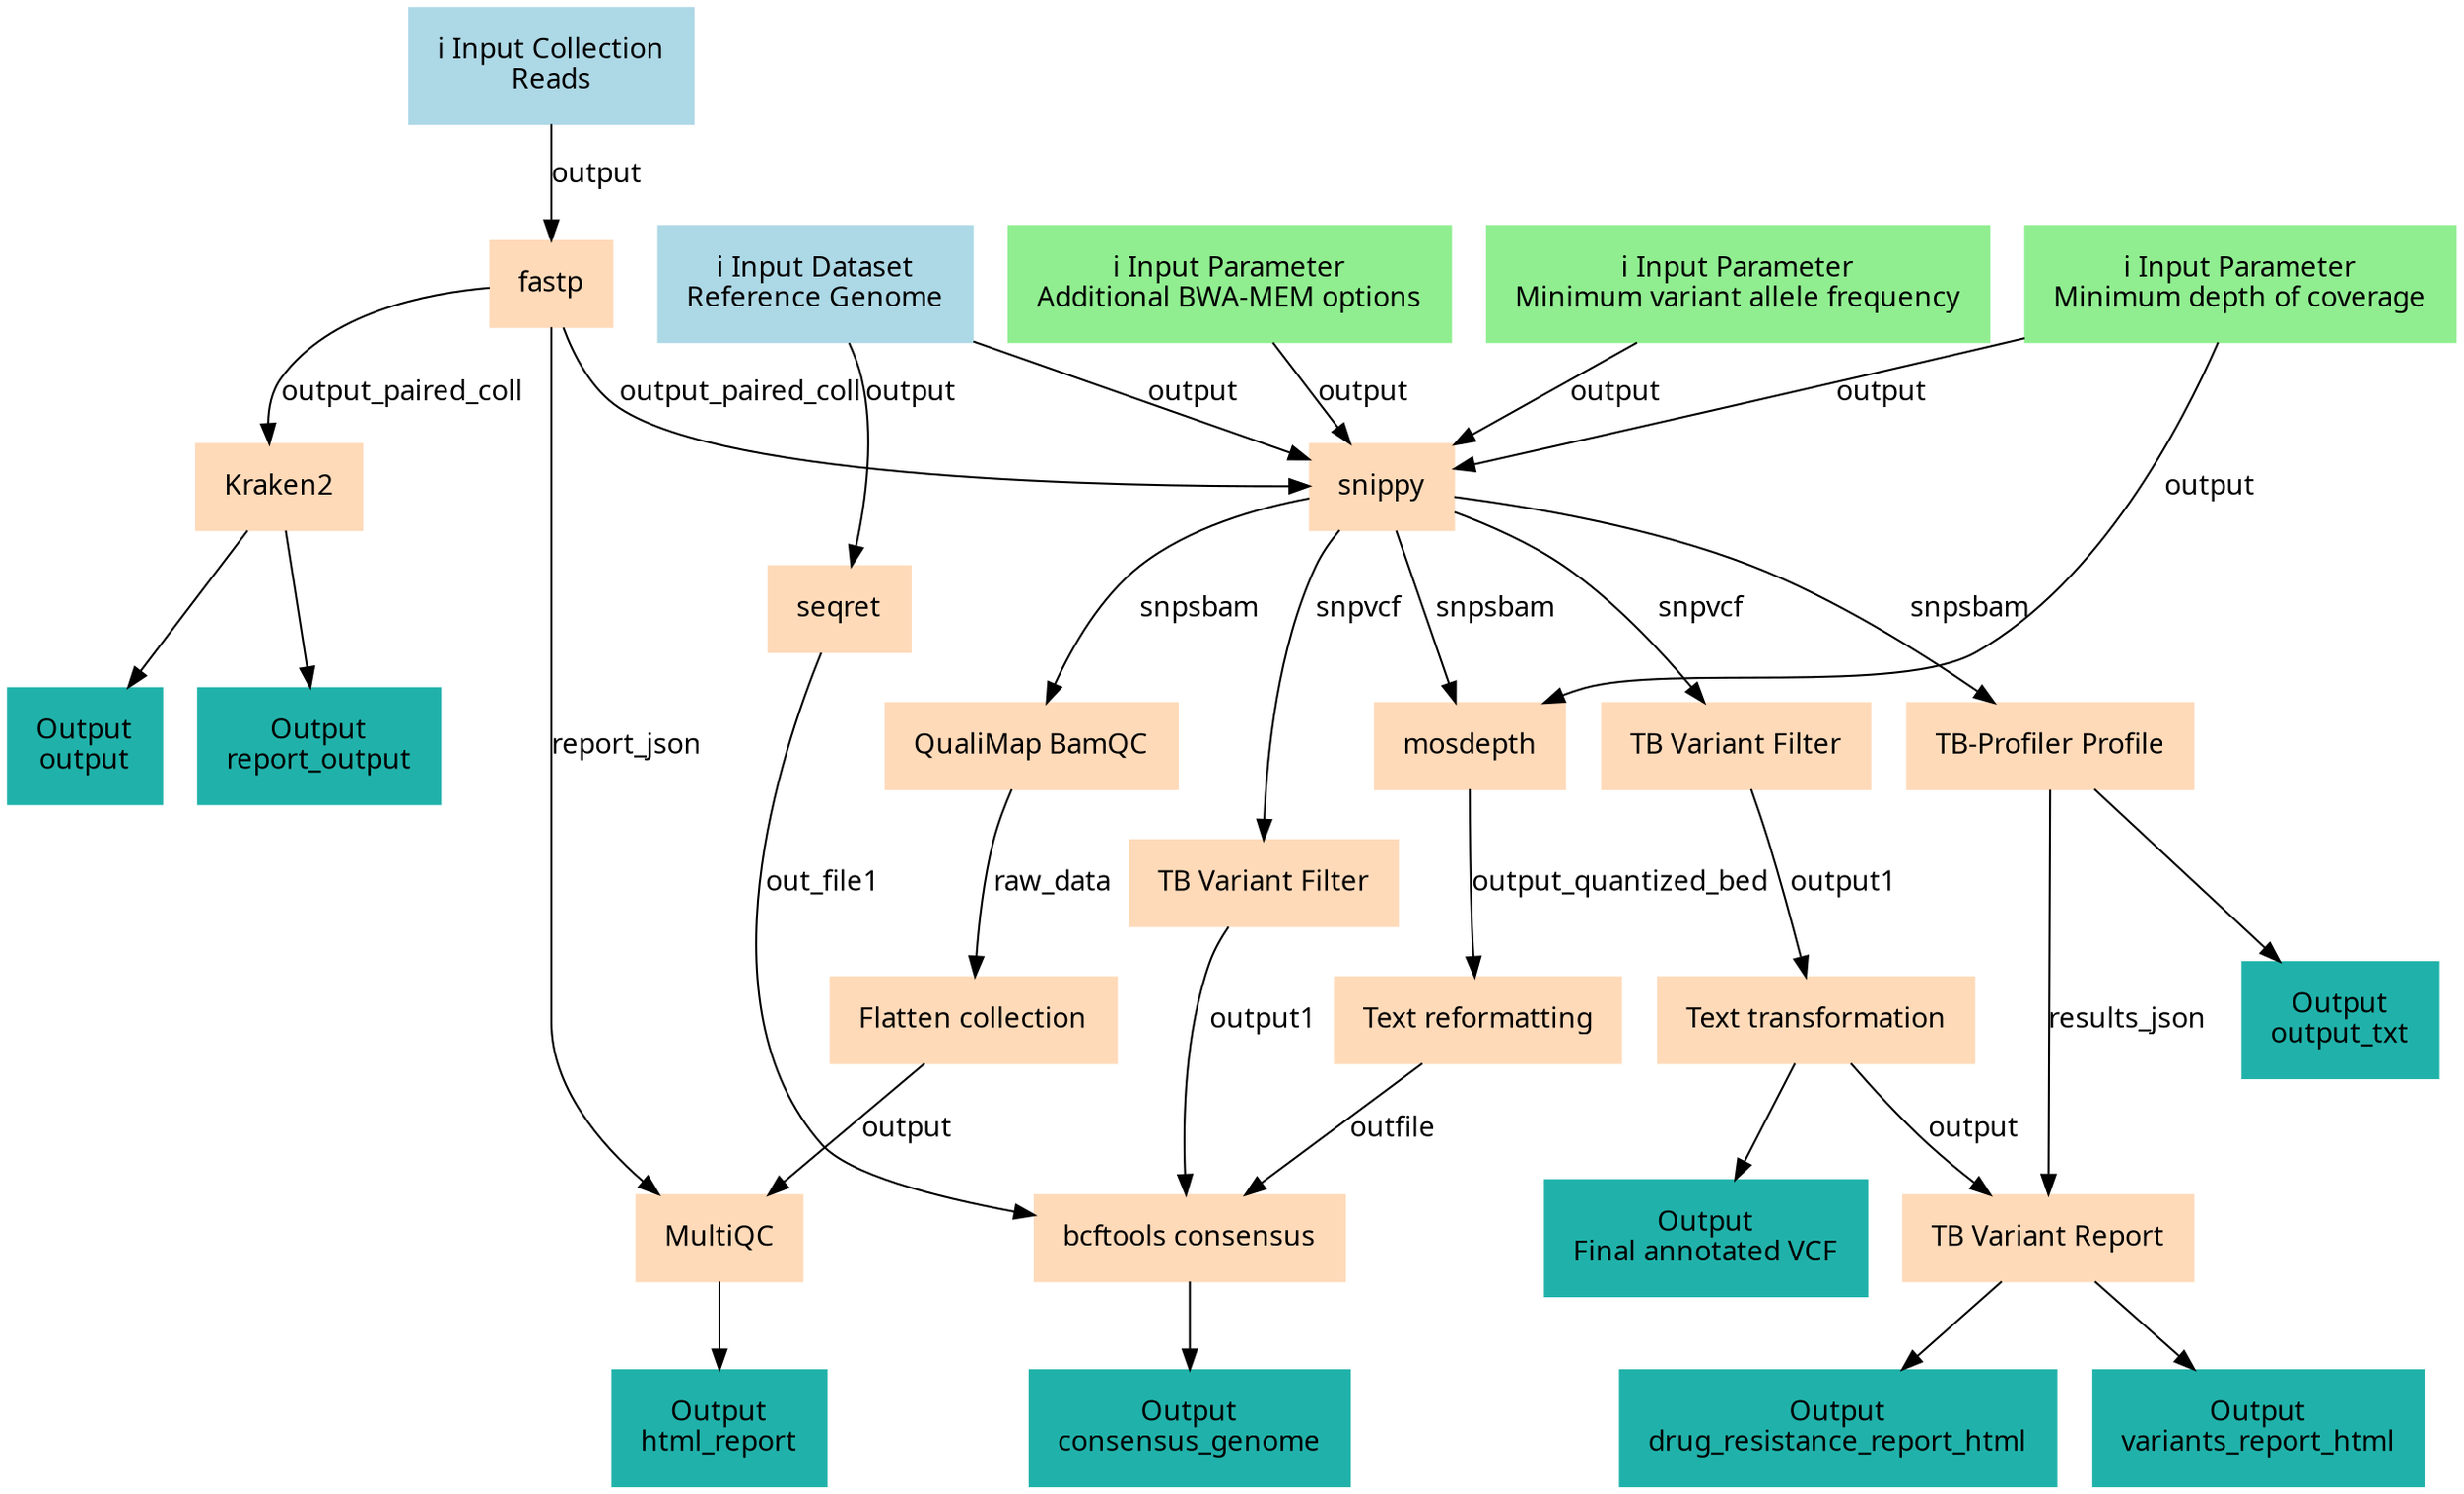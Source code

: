 digraph main {
  node [fontname="Atkinson Hyperlegible", shape=box, color=white,style=filled,color=peachpuff,margin="0.2,0.2"];
  edge [fontname="Atkinson Hyperlegible"];
  0[color=lightblue,label="ℹ️ Input Collection\nReads"]
  1[color=lightblue,label="ℹ️ Input Dataset\nReference Genome"]
  2[color=lightgreen,label="ℹ️ Input Parameter\nMinimum depth of coverage"]
  3[color=lightgreen,label="ℹ️ Input Parameter\nMinimum variant allele frequency"]
  4[color=lightgreen,label="ℹ️ Input Parameter\nAdditional BWA-MEM options"]
  5[label="fastp"]
  0 -> 5 [label="output"]
  6[label="seqret"]
  1 -> 6 [label="output"]
  7[label="snippy"]
  4 -> 7 [label="output"]
  2 -> 7 [label="output"]
  3 -> 7 [label="output"]
  5 -> 7 [label="output_paired_coll"]
  1 -> 7 [label="output"]
  8[label="Kraken2"]
  5 -> 8 [label="output_paired_coll"]
  kc7abf2bfed4c433ea6959eca61282bb5[color=lightseagreen,label="Output\nreport_output"]
  8 -> kc7abf2bfed4c433ea6959eca61282bb5
  k083a0e5177804c91a071dc0e4641d060[color=lightseagreen,label="Output\noutput"]
  8 -> k083a0e5177804c91a071dc0e4641d060
  9[label="QualiMap BamQC"]
  7 -> 9 [label="snpsbam"]
  10[label="mosdepth"]
  2 -> 10 [label="output"]
  7 -> 10 [label="snpsbam"]
  11[label="TB Variant Filter"]
  7 -> 11 [label="snpvcf"]
  12[label="TB-Profiler Profile"]
  7 -> 12 [label="snpsbam"]
  k335635b4a4de4980ad0268f0035daeaa[color=lightseagreen,label="Output\noutput_txt"]
  12 -> k335635b4a4de4980ad0268f0035daeaa
  13[label="TB Variant Filter"]
  7 -> 13 [label="snpvcf"]
  14[label="Flatten collection"]
  9 -> 14 [label="raw_data"]
  15[label="Text reformatting"]
  10 -> 15 [label="output_quantized_bed"]
  16[label="Text transformation"]
  11 -> 16 [label="output1"]
  k007df8c2bd13495f8904abf31d4594d0[color=lightseagreen,label="Output\nFinal annotated VCF"]
  16 -> k007df8c2bd13495f8904abf31d4594d0
  17[label="MultiQC"]
  5 -> 17 [label="report_json"]
  14 -> 17 [label="output"]
  k5952823575254ef9881036f1ed0f01f6[color=lightseagreen,label="Output\nhtml_report"]
  17 -> k5952823575254ef9881036f1ed0f01f6
  18[label="bcftools consensus"]
  13 -> 18 [label="output1"]
  6 -> 18 [label="out_file1"]
  15 -> 18 [label="outfile"]
  kc71b135d35f944d0a20ef25528e518af[color=lightseagreen,label="Output\nconsensus_genome"]
  18 -> kc71b135d35f944d0a20ef25528e518af
  19[label="TB Variant Report"]
  16 -> 19 [label="output"]
  12 -> 19 [label="results_json"]
  k959528d2f8f2444099cf44fddd6c5069[color=lightseagreen,label="Output\ndrug_resistance_report_html"]
  19 -> k959528d2f8f2444099cf44fddd6c5069
  k4d9636eb075b4fd2a1e41a7c37a17fc0[color=lightseagreen,label="Output\nvariants_report_html"]
  19 -> k4d9636eb075b4fd2a1e41a7c37a17fc0
}